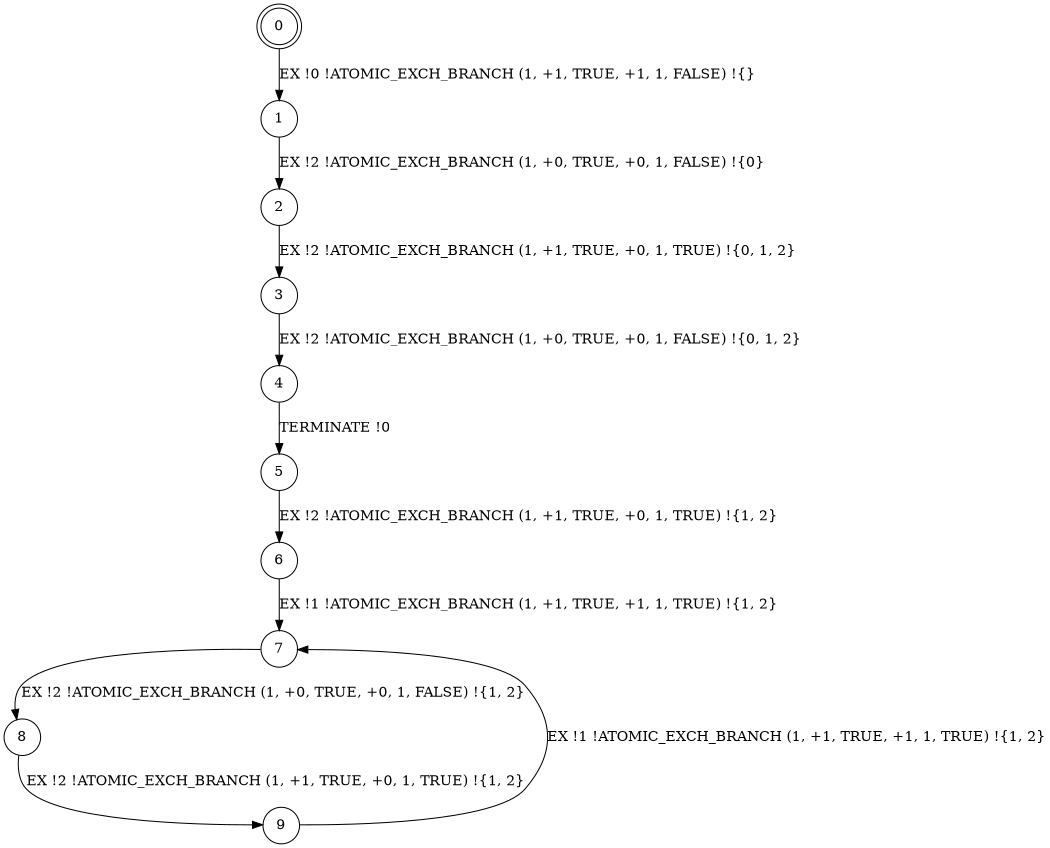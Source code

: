 digraph BCG {
size = "7, 10.5";
center = TRUE;
node [shape = circle];
0 [peripheries = 2];
0 -> 1 [label = "EX !0 !ATOMIC_EXCH_BRANCH (1, +1, TRUE, +1, 1, FALSE) !{}"];
1 -> 2 [label = "EX !2 !ATOMIC_EXCH_BRANCH (1, +0, TRUE, +0, 1, FALSE) !{0}"];
2 -> 3 [label = "EX !2 !ATOMIC_EXCH_BRANCH (1, +1, TRUE, +0, 1, TRUE) !{0, 1, 2}"];
3 -> 4 [label = "EX !2 !ATOMIC_EXCH_BRANCH (1, +0, TRUE, +0, 1, FALSE) !{0, 1, 2}"];
4 -> 5 [label = "TERMINATE !0"];
5 -> 6 [label = "EX !2 !ATOMIC_EXCH_BRANCH (1, +1, TRUE, +0, 1, TRUE) !{1, 2}"];
6 -> 7 [label = "EX !1 !ATOMIC_EXCH_BRANCH (1, +1, TRUE, +1, 1, TRUE) !{1, 2}"];
7 -> 8 [label = "EX !2 !ATOMIC_EXCH_BRANCH (1, +0, TRUE, +0, 1, FALSE) !{1, 2}"];
8 -> 9 [label = "EX !2 !ATOMIC_EXCH_BRANCH (1, +1, TRUE, +0, 1, TRUE) !{1, 2}"];
9 -> 7 [label = "EX !1 !ATOMIC_EXCH_BRANCH (1, +1, TRUE, +1, 1, TRUE) !{1, 2}"];
}
